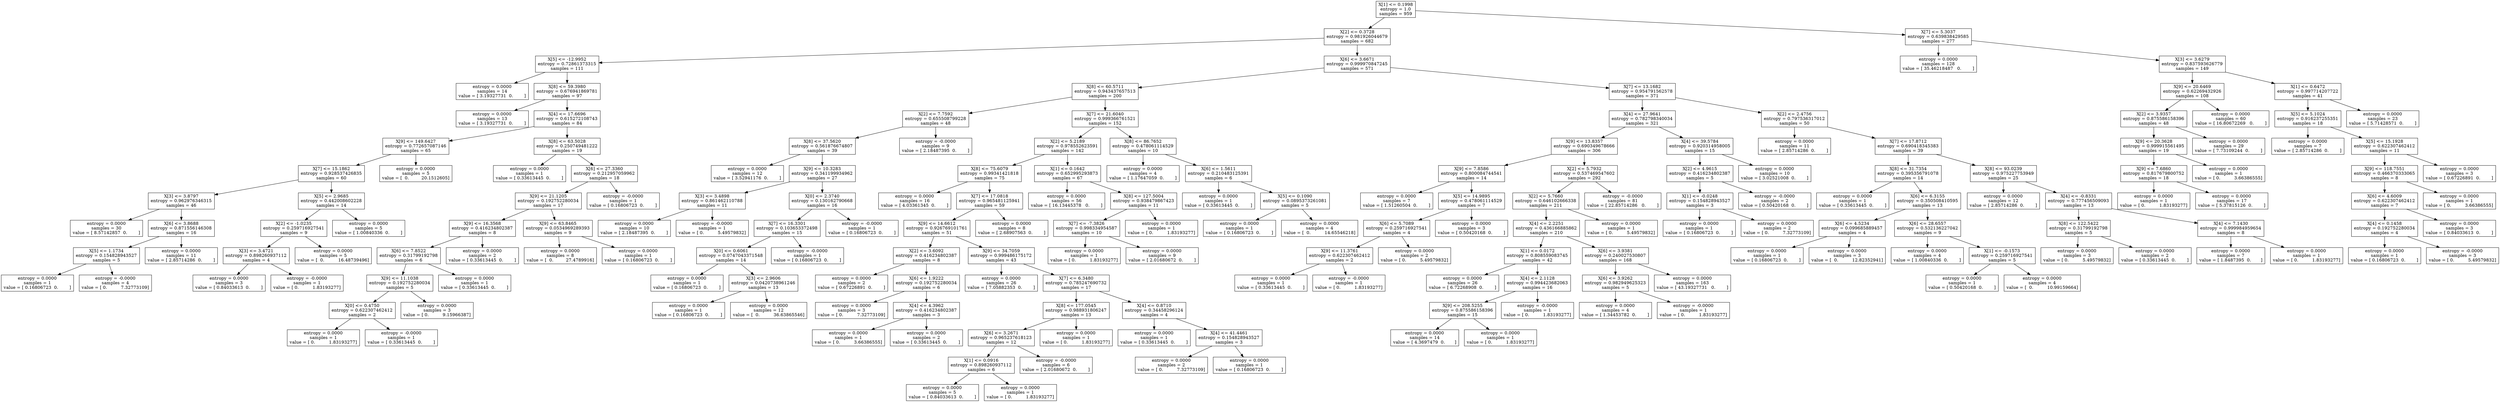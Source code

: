 digraph Tree {
0 [label="X[1] <= 0.1998\nentropy = 1.0\nsamples = 959", shape="box"] ;
1 [label="X[2] <= 0.3728\nentropy = 0.981926044679\nsamples = 682", shape="box"] ;
0 -> 1 ;
2 [label="X[5] <= -12.9952\nentropy = 0.72861373315\nsamples = 111", shape="box"] ;
1 -> 2 ;
3 [label="entropy = 0.0000\nsamples = 14\nvalue = [ 3.19327731  0.        ]", shape="box"] ;
2 -> 3 ;
4 [label="X[8] <= 59.3980\nentropy = 0.676941869781\nsamples = 97", shape="box"] ;
2 -> 4 ;
5 [label="entropy = 0.0000\nsamples = 13\nvalue = [ 3.19327731  0.        ]", shape="box"] ;
4 -> 5 ;
6 [label="X[4] <= 17.6696\nentropy = 0.615272108743\nsamples = 84", shape="box"] ;
4 -> 6 ;
7 [label="X[9] <= 149.6427\nentropy = 0.772657087146\nsamples = 65", shape="box"] ;
6 -> 7 ;
8 [label="X[7] <= 15.1862\nentropy = 0.928537426835\nsamples = 60", shape="box"] ;
7 -> 8 ;
9 [label="X[3] <= 3.8797\nentropy = 0.962976346315\nsamples = 46", shape="box"] ;
8 -> 9 ;
10 [label="entropy = 0.0000\nsamples = 30\nvalue = [ 8.57142857  0.        ]", shape="box"] ;
9 -> 10 ;
11 [label="X[6] <= 3.8688\nentropy = 0.871556146308\nsamples = 16", shape="box"] ;
9 -> 11 ;
12 [label="X[5] <= 1.1734\nentropy = 0.154828943527\nsamples = 5", shape="box"] ;
11 -> 12 ;
13 [label="entropy = 0.0000\nsamples = 1\nvalue = [ 0.16806723  0.        ]", shape="box"] ;
12 -> 13 ;
14 [label="entropy = -0.0000\nsamples = 4\nvalue = [ 0.          7.32773109]", shape="box"] ;
12 -> 14 ;
15 [label="entropy = 0.0000\nsamples = 11\nvalue = [ 2.85714286  0.        ]", shape="box"] ;
11 -> 15 ;
16 [label="X[5] <= 2.9685\nentropy = 0.442008602228\nsamples = 14", shape="box"] ;
8 -> 16 ;
17 [label="X[2] <= -1.0235\nentropy = 0.259716927541\nsamples = 9", shape="box"] ;
16 -> 17 ;
18 [label="X[3] <= 3.4721\nentropy = 0.898260937112\nsamples = 4", shape="box"] ;
17 -> 18 ;
19 [label="entropy = 0.0000\nsamples = 3\nvalue = [ 0.84033613  0.        ]", shape="box"] ;
18 -> 19 ;
20 [label="entropy = -0.0000\nsamples = 1\nvalue = [ 0.          1.83193277]", shape="box"] ;
18 -> 20 ;
21 [label="entropy = 0.0000\nsamples = 5\nvalue = [  0.          16.48739496]", shape="box"] ;
17 -> 21 ;
22 [label="entropy = 0.0000\nsamples = 5\nvalue = [ 1.00840336  0.        ]", shape="box"] ;
16 -> 22 ;
23 [label="entropy = 0.0000\nsamples = 5\nvalue = [  0.         20.1512605]", shape="box"] ;
7 -> 23 ;
24 [label="X[8] <= 63.5028\nentropy = 0.250749481222\nsamples = 19", shape="box"] ;
6 -> 24 ;
25 [label="entropy = 0.0000\nsamples = 1\nvalue = [ 0.33613445  0.        ]", shape="box"] ;
24 -> 25 ;
26 [label="X[6] <= 27.3360\nentropy = 0.212957059962\nsamples = 18", shape="box"] ;
24 -> 26 ;
27 [label="X[9] <= 21.1205\nentropy = 0.192752280034\nsamples = 17", shape="box"] ;
26 -> 27 ;
28 [label="X[9] <= 16.3568\nentropy = 0.416234802387\nsamples = 8", shape="box"] ;
27 -> 28 ;
29 [label="X[6] <= 7.8522\nentropy = 0.31799192798\nsamples = 6", shape="box"] ;
28 -> 29 ;
30 [label="X[9] <= 11.1038\nentropy = 0.192752280034\nsamples = 5", shape="box"] ;
29 -> 30 ;
31 [label="X[0] <= 0.4750\nentropy = 0.622307462412\nsamples = 2", shape="box"] ;
30 -> 31 ;
32 [label="entropy = 0.0000\nsamples = 1\nvalue = [ 0.          1.83193277]", shape="box"] ;
31 -> 32 ;
33 [label="entropy = -0.0000\nsamples = 1\nvalue = [ 0.33613445  0.        ]", shape="box"] ;
31 -> 33 ;
34 [label="entropy = 0.0000\nsamples = 3\nvalue = [ 0.          9.15966387]", shape="box"] ;
30 -> 34 ;
35 [label="entropy = 0.0000\nsamples = 1\nvalue = [ 0.33613445  0.        ]", shape="box"] ;
29 -> 35 ;
36 [label="entropy = 0.0000\nsamples = 2\nvalue = [ 0.33613445  0.        ]", shape="box"] ;
28 -> 36 ;
37 [label="X[9] <= 63.8465\nentropy = 0.0534969289393\nsamples = 9", shape="box"] ;
27 -> 37 ;
38 [label="entropy = 0.0000\nsamples = 8\nvalue = [  0.         27.4789916]", shape="box"] ;
37 -> 38 ;
39 [label="entropy = 0.0000\nsamples = 1\nvalue = [ 0.16806723  0.        ]", shape="box"] ;
37 -> 39 ;
40 [label="entropy = -0.0000\nsamples = 1\nvalue = [ 0.16806723  0.        ]", shape="box"] ;
26 -> 40 ;
41 [label="X[6] <= 3.6671\nentropy = 0.999970847245\nsamples = 571", shape="box"] ;
1 -> 41 ;
42 [label="X[8] <= 60.5711\nentropy = 0.943437657513\nsamples = 200", shape="box"] ;
41 -> 42 ;
43 [label="X[2] <= 7.7592\nentropy = 0.655508799228\nsamples = 48", shape="box"] ;
42 -> 43 ;
44 [label="X[8] <= 37.5620\nentropy = 0.561876674807\nsamples = 39", shape="box"] ;
43 -> 44 ;
45 [label="entropy = 0.0000\nsamples = 12\nvalue = [ 3.52941176  0.        ]", shape="box"] ;
44 -> 45 ;
46 [label="X[9] <= 10.3283\nentropy = 0.341199934962\nsamples = 27", shape="box"] ;
44 -> 46 ;
47 [label="X[3] <= 3.4898\nentropy = 0.861462110788\nsamples = 11", shape="box"] ;
46 -> 47 ;
48 [label="entropy = 0.0000\nsamples = 10\nvalue = [ 2.18487395  0.        ]", shape="box"] ;
47 -> 48 ;
49 [label="entropy = -0.0000\nsamples = 1\nvalue = [ 0.          5.49579832]", shape="box"] ;
47 -> 49 ;
50 [label="X[0] <= 2.3740\nentropy = 0.130162790668\nsamples = 16", shape="box"] ;
46 -> 50 ;
51 [label="X[7] <= 16.3301\nentropy = 0.103653372498\nsamples = 15", shape="box"] ;
50 -> 51 ;
52 [label="X[0] <= 0.6061\nentropy = 0.0747043371548\nsamples = 14", shape="box"] ;
51 -> 52 ;
53 [label="entropy = 0.0000\nsamples = 1\nvalue = [ 0.16806723  0.        ]", shape="box"] ;
52 -> 53 ;
54 [label="X[3] <= 2.9606\nentropy = 0.0420738961246\nsamples = 13", shape="box"] ;
52 -> 54 ;
55 [label="entropy = 0.0000\nsamples = 1\nvalue = [ 0.16806723  0.        ]", shape="box"] ;
54 -> 55 ;
56 [label="entropy = 0.0000\nsamples = 12\nvalue = [  0.          36.63865546]", shape="box"] ;
54 -> 56 ;
57 [label="entropy = -0.0000\nsamples = 1\nvalue = [ 0.16806723  0.        ]", shape="box"] ;
51 -> 57 ;
58 [label="entropy = -0.0000\nsamples = 1\nvalue = [ 0.16806723  0.        ]", shape="box"] ;
50 -> 58 ;
59 [label="entropy = -0.0000\nsamples = 9\nvalue = [ 2.18487395  0.        ]", shape="box"] ;
43 -> 59 ;
60 [label="X[7] <= 21.6040\nentropy = 0.999366761521\nsamples = 152", shape="box"] ;
42 -> 60 ;
61 [label="X[2] <= 5.2189\nentropy = 0.978552623591\nsamples = 142", shape="box"] ;
60 -> 61 ;
62 [label="X[8] <= 75.6079\nentropy = 0.99341421818\nsamples = 75", shape="box"] ;
61 -> 62 ;
63 [label="entropy = 0.0000\nsamples = 16\nvalue = [ 4.03361345  0.        ]", shape="box"] ;
62 -> 63 ;
64 [label="X[7] <= 17.0818\nentropy = 0.965481125941\nsamples = 59", shape="box"] ;
62 -> 64 ;
65 [label="X[9] <= 14.6612\nentropy = 0.926769101761\nsamples = 51", shape="box"] ;
64 -> 65 ;
66 [label="X[2] <= 3.6092\nentropy = 0.416234802387\nsamples = 8", shape="box"] ;
65 -> 66 ;
67 [label="entropy = 0.0000\nsamples = 2\nvalue = [ 0.67226891  0.        ]", shape="box"] ;
66 -> 67 ;
68 [label="X[6] <= 1.9222\nentropy = 0.192752280034\nsamples = 6", shape="box"] ;
66 -> 68 ;
69 [label="entropy = 0.0000\nsamples = 3\nvalue = [ 0.          7.32773109]", shape="box"] ;
68 -> 69 ;
70 [label="X[4] <= 4.3962\nentropy = 0.416234802387\nsamples = 3", shape="box"] ;
68 -> 70 ;
71 [label="entropy = 0.0000\nsamples = 1\nvalue = [ 0.          3.66386555]", shape="box"] ;
70 -> 71 ;
72 [label="entropy = 0.0000\nsamples = 2\nvalue = [ 0.33613445  0.        ]", shape="box"] ;
70 -> 72 ;
73 [label="X[9] <= 34.7059\nentropy = 0.999486175172\nsamples = 43", shape="box"] ;
65 -> 73 ;
74 [label="entropy = 0.0000\nsamples = 26\nvalue = [ 7.05882353  0.        ]", shape="box"] ;
73 -> 74 ;
75 [label="X[7] <= 6.3480\nentropy = 0.785247690732\nsamples = 17", shape="box"] ;
73 -> 75 ;
76 [label="X[8] <= 177.0545\nentropy = 0.988931806247\nsamples = 13", shape="box"] ;
75 -> 76 ;
77 [label="X[6] <= 3.2671\nentropy = 0.965237618123\nsamples = 12", shape="box"] ;
76 -> 77 ;
78 [label="X[1] <= 0.0916\nentropy = 0.898260937112\nsamples = 6", shape="box"] ;
77 -> 78 ;
79 [label="entropy = 0.0000\nsamples = 5\nvalue = [ 0.84033613  0.        ]", shape="box"] ;
78 -> 79 ;
80 [label="entropy = 0.0000\nsamples = 1\nvalue = [ 0.          1.83193277]", shape="box"] ;
78 -> 80 ;
81 [label="entropy = -0.0000\nsamples = 6\nvalue = [ 2.01680672  0.        ]", shape="box"] ;
77 -> 81 ;
82 [label="entropy = 0.0000\nsamples = 1\nvalue = [ 0.          1.83193277]", shape="box"] ;
76 -> 82 ;
83 [label="X[4] <= 0.8710\nentropy = 0.34458296124\nsamples = 4", shape="box"] ;
75 -> 83 ;
84 [label="entropy = 0.0000\nsamples = 1\nvalue = [ 0.33613445  0.        ]", shape="box"] ;
83 -> 84 ;
85 [label="X[4] <= 41.4461\nentropy = 0.154828943527\nsamples = 3", shape="box"] ;
83 -> 85 ;
86 [label="entropy = 0.0000\nsamples = 2\nvalue = [ 0.          7.32773109]", shape="box"] ;
85 -> 86 ;
87 [label="entropy = 0.0000\nsamples = 1\nvalue = [ 0.16806723  0.        ]", shape="box"] ;
85 -> 87 ;
88 [label="entropy = 0.0000\nsamples = 8\nvalue = [ 2.68907563  0.        ]", shape="box"] ;
64 -> 88 ;
89 [label="X[1] <= 0.1642\nentropy = 0.652995293873\nsamples = 67", shape="box"] ;
61 -> 89 ;
90 [label="entropy = 0.0000\nsamples = 56\nvalue = [ 16.13445378   0.        ]", shape="box"] ;
89 -> 90 ;
91 [label="X[8] <= 127.5004\nentropy = 0.938479867423\nsamples = 11", shape="box"] ;
89 -> 91 ;
92 [label="X[7] <= -7.3826\nentropy = 0.998334954587\nsamples = 10", shape="box"] ;
91 -> 92 ;
93 [label="entropy = 0.0000\nsamples = 1\nvalue = [ 0.          1.83193277]", shape="box"] ;
92 -> 93 ;
94 [label="entropy = 0.0000\nsamples = 9\nvalue = [ 2.01680672  0.        ]", shape="box"] ;
92 -> 94 ;
95 [label="entropy = 0.0000\nsamples = 1\nvalue = [ 0.          1.83193277]", shape="box"] ;
91 -> 95 ;
96 [label="X[8] <= 86.7652\nentropy = 0.478061114529\nsamples = 10", shape="box"] ;
60 -> 96 ;
97 [label="entropy = 0.0000\nsamples = 4\nvalue = [ 1.17647059  0.        ]", shape="box"] ;
96 -> 97 ;
98 [label="X[6] <= 1.5611\nentropy = 0.210483125391\nsamples = 6", shape="box"] ;
96 -> 98 ;
99 [label="entropy = 0.0000\nsamples = 1\nvalue = [ 0.33613445  0.        ]", shape="box"] ;
98 -> 99 ;
100 [label="X[5] <= 0.1090\nentropy = 0.0895373261081\nsamples = 5", shape="box"] ;
98 -> 100 ;
101 [label="entropy = 0.0000\nsamples = 1\nvalue = [ 0.16806723  0.        ]", shape="box"] ;
100 -> 101 ;
102 [label="entropy = 0.0000\nsamples = 4\nvalue = [  0.          14.65546218]", shape="box"] ;
100 -> 102 ;
103 [label="X[7] <= 13.1682\nentropy = 0.954791562578\nsamples = 371", shape="box"] ;
41 -> 103 ;
104 [label="X[4] <= 27.9641\nentropy = 0.782798340034\nsamples = 321", shape="box"] ;
103 -> 104 ;
105 [label="X[9] <= 13.8357\nentropy = 0.690349678666\nsamples = 306", shape="box"] ;
104 -> 105 ;
106 [label="X[9] <= 7.8586\nentropy = 0.800084744541\nsamples = 14", shape="box"] ;
105 -> 106 ;
107 [label="entropy = 0.0000\nsamples = 7\nvalue = [ 1.51260504  0.        ]", shape="box"] ;
106 -> 107 ;
108 [label="X[5] <= 14.9895\nentropy = 0.478061114529\nsamples = 7", shape="box"] ;
106 -> 108 ;
109 [label="X[6] <= 5.7089\nentropy = 0.259716927541\nsamples = 4", shape="box"] ;
108 -> 109 ;
110 [label="X[9] <= 11.3761\nentropy = 0.622307462412\nsamples = 2", shape="box"] ;
109 -> 110 ;
111 [label="entropy = 0.0000\nsamples = 1\nvalue = [ 0.33613445  0.        ]", shape="box"] ;
110 -> 111 ;
112 [label="entropy = -0.0000\nsamples = 1\nvalue = [ 0.          1.83193277]", shape="box"] ;
110 -> 112 ;
113 [label="entropy = 0.0000\nsamples = 2\nvalue = [ 0.          5.49579832]", shape="box"] ;
109 -> 113 ;
114 [label="entropy = 0.0000\nsamples = 3\nvalue = [ 0.50420168  0.        ]", shape="box"] ;
108 -> 114 ;
115 [label="X[2] <= 5.7932\nentropy = 0.537469547602\nsamples = 292", shape="box"] ;
105 -> 115 ;
116 [label="X[2] <= 5.7660\nentropy = 0.646102666338\nsamples = 211", shape="box"] ;
115 -> 116 ;
117 [label="X[4] <= 2.2251\nentropy = 0.436166885862\nsamples = 210", shape="box"] ;
116 -> 117 ;
118 [label="X[1] <= 0.0172\nentropy = 0.808559083745\nsamples = 42", shape="box"] ;
117 -> 118 ;
119 [label="entropy = 0.0000\nsamples = 26\nvalue = [ 6.72268908  0.        ]", shape="box"] ;
118 -> 119 ;
120 [label="X[4] <= 2.1128\nentropy = 0.994423682063\nsamples = 16", shape="box"] ;
118 -> 120 ;
121 [label="X[9] <= 208.5255\nentropy = 0.875586158396\nsamples = 15", shape="box"] ;
120 -> 121 ;
122 [label="entropy = 0.0000\nsamples = 14\nvalue = [ 4.3697479  0.       ]", shape="box"] ;
121 -> 122 ;
123 [label="entropy = 0.0000\nsamples = 1\nvalue = [ 0.          1.83193277]", shape="box"] ;
121 -> 123 ;
124 [label="entropy = -0.0000\nsamples = 1\nvalue = [ 0.          1.83193277]", shape="box"] ;
120 -> 124 ;
125 [label="X[6] <= 3.9381\nentropy = 0.240027530807\nsamples = 168", shape="box"] ;
117 -> 125 ;
126 [label="X[6] <= 3.9262\nentropy = 0.982949625323\nsamples = 5", shape="box"] ;
125 -> 126 ;
127 [label="entropy = 0.0000\nsamples = 4\nvalue = [ 1.34453782  0.        ]", shape="box"] ;
126 -> 127 ;
128 [label="entropy = -0.0000\nsamples = 1\nvalue = [ 0.          1.83193277]", shape="box"] ;
126 -> 128 ;
129 [label="entropy = 0.0000\nsamples = 163\nvalue = [ 43.19327731   0.        ]", shape="box"] ;
125 -> 129 ;
130 [label="entropy = 0.0000\nsamples = 1\nvalue = [ 0.          5.49579832]", shape="box"] ;
116 -> 130 ;
131 [label="entropy = -0.0000\nsamples = 81\nvalue = [ 22.85714286   0.        ]", shape="box"] ;
115 -> 131 ;
132 [label="X[4] <= 39.5784\nentropy = 0.920314958005\nsamples = 15", shape="box"] ;
104 -> 132 ;
133 [label="X[2] <= 4.9615\nentropy = 0.416234802387\nsamples = 5", shape="box"] ;
132 -> 133 ;
134 [label="X[1] <= -0.0248\nentropy = 0.154828943527\nsamples = 3", shape="box"] ;
133 -> 134 ;
135 [label="entropy = 0.0000\nsamples = 1\nvalue = [ 0.16806723  0.        ]", shape="box"] ;
134 -> 135 ;
136 [label="entropy = 0.0000\nsamples = 2\nvalue = [ 0.          7.32773109]", shape="box"] ;
134 -> 136 ;
137 [label="entropy = -0.0000\nsamples = 2\nvalue = [ 0.50420168  0.        ]", shape="box"] ;
133 -> 137 ;
138 [label="entropy = 0.0000\nsamples = 10\nvalue = [ 3.02521008  0.        ]", shape="box"] ;
132 -> 138 ;
139 [label="X[2] <= 2.4756\nentropy = 0.797536317012\nsamples = 50", shape="box"] ;
103 -> 139 ;
140 [label="entropy = 0.0000\nsamples = 11\nvalue = [ 2.85714286  0.        ]", shape="box"] ;
139 -> 140 ;
141 [label="X[7] <= 17.8712\nentropy = 0.690418345383\nsamples = 39", shape="box"] ;
139 -> 141 ;
142 [label="X[8] <= 31.7354\nentropy = 0.395356791078\nsamples = 14", shape="box"] ;
141 -> 142 ;
143 [label="entropy = 0.0000\nsamples = 1\nvalue = [ 0.33613445  0.        ]", shape="box"] ;
142 -> 143 ;
144 [label="X[6] <= 6.3155\nentropy = 0.350508410595\nsamples = 13", shape="box"] ;
142 -> 144 ;
145 [label="X[6] <= 4.5234\nentropy = 0.099685889457\nsamples = 4", shape="box"] ;
144 -> 145 ;
146 [label="entropy = 0.0000\nsamples = 1\nvalue = [ 0.16806723  0.        ]", shape="box"] ;
145 -> 146 ;
147 [label="entropy = 0.0000\nsamples = 3\nvalue = [  0.          12.82352941]", shape="box"] ;
145 -> 147 ;
148 [label="X[6] <= 28.6557\nentropy = 0.532136227042\nsamples = 9", shape="box"] ;
144 -> 148 ;
149 [label="entropy = 0.0000\nsamples = 4\nvalue = [ 1.00840336  0.        ]", shape="box"] ;
148 -> 149 ;
150 [label="X[1] <= -0.1573\nentropy = 0.259716927541\nsamples = 5", shape="box"] ;
148 -> 150 ;
151 [label="entropy = 0.0000\nsamples = 1\nvalue = [ 0.50420168  0.        ]", shape="box"] ;
150 -> 151 ;
152 [label="entropy = 0.0000\nsamples = 4\nvalue = [  0.          10.99159664]", shape="box"] ;
150 -> 152 ;
153 [label="X[8] <= 93.0239\nentropy = 0.975227753949\nsamples = 25", shape="box"] ;
141 -> 153 ;
154 [label="entropy = 0.0000\nsamples = 12\nvalue = [ 2.85714286  0.        ]", shape="box"] ;
153 -> 154 ;
155 [label="X[4] <= -0.8331\nentropy = 0.777456509093\nsamples = 13", shape="box"] ;
153 -> 155 ;
156 [label="X[8] <= 122.5422\nentropy = 0.31799192798\nsamples = 5", shape="box"] ;
155 -> 156 ;
157 [label="entropy = 0.0000\nsamples = 3\nvalue = [ 0.          5.49579832]", shape="box"] ;
156 -> 157 ;
158 [label="entropy = 0.0000\nsamples = 2\nvalue = [ 0.33613445  0.        ]", shape="box"] ;
156 -> 158 ;
159 [label="X[4] <= 7.1430\nentropy = 0.999984959654\nsamples = 8", shape="box"] ;
155 -> 159 ;
160 [label="entropy = 0.0000\nsamples = 7\nvalue = [ 1.8487395  0.       ]", shape="box"] ;
159 -> 160 ;
161 [label="entropy = 0.0000\nsamples = 1\nvalue = [ 0.          1.83193277]", shape="box"] ;
159 -> 161 ;
162 [label="X[7] <= 5.3037\nentropy = 0.639838429585\nsamples = 277", shape="box"] ;
0 -> 162 ;
163 [label="entropy = 0.0000\nsamples = 128\nvalue = [ 35.46218487   0.        ]", shape="box"] ;
162 -> 163 ;
164 [label="X[3] <= 3.6279\nentropy = 0.837593626779\nsamples = 149", shape="box"] ;
162 -> 164 ;
165 [label="X[9] <= 20.6469\nentropy = 0.62269432926\nsamples = 108", shape="box"] ;
164 -> 165 ;
166 [label="X[2] <= 3.9357\nentropy = 0.875586158396\nsamples = 48", shape="box"] ;
165 -> 166 ;
167 [label="X[9] <= 20.3628\nentropy = 0.999915561495\nsamples = 19", shape="box"] ;
166 -> 167 ;
168 [label="X[9] <= 7.6860\nentropy = 0.817679800752\nsamples = 18", shape="box"] ;
167 -> 168 ;
169 [label="entropy = 0.0000\nsamples = 1\nvalue = [ 0.          1.83193277]", shape="box"] ;
168 -> 169 ;
170 [label="entropy = 0.0000\nsamples = 17\nvalue = [ 5.37815126  0.        ]", shape="box"] ;
168 -> 170 ;
171 [label="entropy = 0.0000\nsamples = 1\nvalue = [ 0.          3.66386555]", shape="box"] ;
167 -> 171 ;
172 [label="entropy = 0.0000\nsamples = 29\nvalue = [ 7.73109244  0.        ]", shape="box"] ;
166 -> 172 ;
173 [label="entropy = 0.0000\nsamples = 60\nvalue = [ 16.80672269   0.        ]", shape="box"] ;
165 -> 173 ;
174 [label="X[1] <= 0.6472\nentropy = 0.997714207722\nsamples = 41", shape="box"] ;
164 -> 174 ;
175 [label="X[5] <= 5.1024\nentropy = 0.916237255351\nsamples = 18", shape="box"] ;
174 -> 175 ;
176 [label="entropy = 0.0000\nsamples = 7\nvalue = [ 2.85714286  0.        ]", shape="box"] ;
175 -> 176 ;
177 [label="X[5] <= 15.1928\nentropy = 0.622307462412\nsamples = 11", shape="box"] ;
175 -> 177 ;
178 [label="X[9] <= 118.7551\nentropy = 0.466370333065\nsamples = 8", shape="box"] ;
177 -> 178 ;
179 [label="X[6] <= 4.6009\nentropy = 0.622307462412\nsamples = 7", shape="box"] ;
178 -> 179 ;
180 [label="X[4] <= 0.1458\nentropy = 0.192752280034\nsamples = 4", shape="box"] ;
179 -> 180 ;
181 [label="entropy = 0.0000\nsamples = 1\nvalue = [ 0.16806723  0.        ]", shape="box"] ;
180 -> 181 ;
182 [label="entropy = -0.0000\nsamples = 3\nvalue = [ 0.          5.49579832]", shape="box"] ;
180 -> 182 ;
183 [label="entropy = 0.0000\nsamples = 3\nvalue = [ 0.84033613  0.        ]", shape="box"] ;
179 -> 183 ;
184 [label="entropy = 0.0000\nsamples = 1\nvalue = [ 0.          3.66386555]", shape="box"] ;
178 -> 184 ;
185 [label="entropy = 0.0000\nsamples = 3\nvalue = [ 0.67226891  0.        ]", shape="box"] ;
177 -> 185 ;
186 [label="entropy = 0.0000\nsamples = 23\nvalue = [ 5.71428571  0.        ]", shape="box"] ;
174 -> 186 ;
}